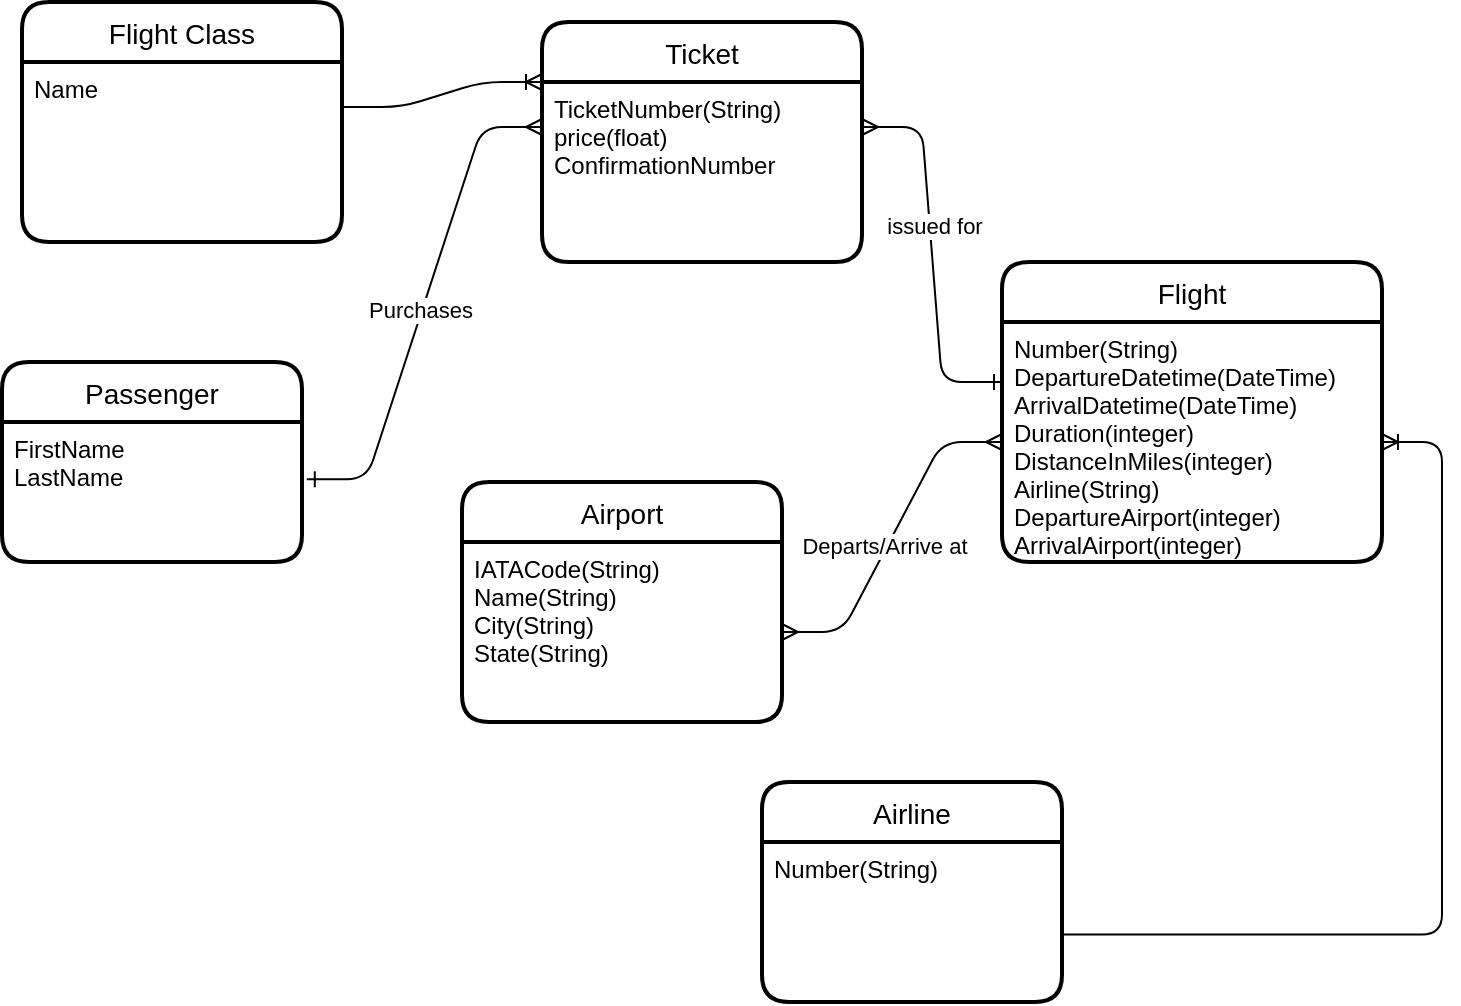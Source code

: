 <mxfile version="13.3.5" type="github"><diagram id="fmicv64Waa0_CLUMgpLy" name="Page-1"><mxGraphModel dx="1351" dy="981" grid="1" gridSize="10" guides="1" tooltips="1" connect="1" arrows="1" fold="1" page="1" pageScale="1" pageWidth="827" pageHeight="1169" math="0" shadow="0"><root><mxCell id="0"/><mxCell id="1" parent="0"/><mxCell id="OmshSU1CjE6N8JBvB5iM-14" value="" style="edgeStyle=entityRelationEdgeStyle;fontSize=12;html=1;endArrow=ERmany;startArrow=ERmany;" edge="1" parent="1" source="OmshSU1CjE6N8JBvB5iM-3" target="OmshSU1CjE6N8JBvB5iM-11"><mxGeometry width="100" height="100" relative="1" as="geometry"><mxPoint x="650" y="565" as="sourcePoint"/><mxPoint x="610" y="845" as="targetPoint"/></mxGeometry></mxCell><mxCell id="OmshSU1CjE6N8JBvB5iM-15" value="Departs/Arrive at" style="edgeLabel;html=1;align=center;verticalAlign=middle;resizable=0;points=[];" vertex="1" connectable="0" parent="OmshSU1CjE6N8JBvB5iM-14"><mxGeometry x="0.07" y="-2" relative="1" as="geometry"><mxPoint as="offset"/></mxGeometry></mxCell><mxCell id="OmshSU1CjE6N8JBvB5iM-23" value="" style="edgeStyle=entityRelationEdgeStyle;fontSize=12;html=1;endArrow=ERmany;startArrow=ERone;exitX=1.016;exitY=0.409;exitDx=0;exitDy=0;exitPerimeter=0;entryX=0;entryY=0.25;entryDx=0;entryDy=0;startFill=0;" edge="1" parent="1" source="OmshSU1CjE6N8JBvB5iM-5" target="OmshSU1CjE6N8JBvB5iM-18"><mxGeometry width="100" height="100" relative="1" as="geometry"><mxPoint x="230" y="470" as="sourcePoint"/><mxPoint x="330" y="370" as="targetPoint"/></mxGeometry></mxCell><mxCell id="OmshSU1CjE6N8JBvB5iM-24" value="Purchases" style="edgeLabel;html=1;align=center;verticalAlign=middle;resizable=0;points=[];" vertex="1" connectable="0" parent="OmshSU1CjE6N8JBvB5iM-23"><mxGeometry x="-0.031" y="1" relative="1" as="geometry"><mxPoint as="offset"/></mxGeometry></mxCell><mxCell id="OmshSU1CjE6N8JBvB5iM-25" value="" style="edgeStyle=entityRelationEdgeStyle;fontSize=12;html=1;endArrow=ERone;startArrow=ERmany;exitX=1;exitY=0.25;exitDx=0;exitDy=0;entryX=0;entryY=0.25;entryDx=0;entryDy=0;endFill=0;" edge="1" parent="1" source="OmshSU1CjE6N8JBvB5iM-18" target="OmshSU1CjE6N8JBvB5iM-3"><mxGeometry width="100" height="100" relative="1" as="geometry"><mxPoint x="470" y="490" as="sourcePoint"/><mxPoint x="570" y="390" as="targetPoint"/></mxGeometry></mxCell><mxCell id="OmshSU1CjE6N8JBvB5iM-26" value="issued for" style="edgeLabel;html=1;align=center;verticalAlign=middle;resizable=0;points=[];" vertex="1" connectable="0" parent="OmshSU1CjE6N8JBvB5iM-25"><mxGeometry x="-0.161" y="2" relative="1" as="geometry"><mxPoint y="1" as="offset"/></mxGeometry></mxCell><mxCell id="OmshSU1CjE6N8JBvB5iM-34" value="" style="edgeStyle=entityRelationEdgeStyle;fontSize=12;html=1;endArrow=ERoneToMany;exitX=1;exitY=0.578;exitDx=0;exitDy=0;exitPerimeter=0;" edge="1" parent="1" source="OmshSU1CjE6N8JBvB5iM-29" target="OmshSU1CjE6N8JBvB5iM-3"><mxGeometry width="100" height="100" relative="1" as="geometry"><mxPoint x="660" y="650" as="sourcePoint"/><mxPoint x="820" y="530" as="targetPoint"/></mxGeometry></mxCell><mxCell id="OmshSU1CjE6N8JBvB5iM-37" value="" style="edgeStyle=entityRelationEdgeStyle;fontSize=12;html=1;endArrow=ERoneToMany;entryX=0;entryY=0.25;entryDx=0;entryDy=0;exitX=1;exitY=0.25;exitDx=0;exitDy=0;" edge="1" parent="1" source="OmshSU1CjE6N8JBvB5iM-36" target="OmshSU1CjE6N8JBvB5iM-17"><mxGeometry width="100" height="100" relative="1" as="geometry"><mxPoint x="210" y="330" as="sourcePoint"/><mxPoint x="310" y="230" as="targetPoint"/></mxGeometry></mxCell><mxCell id="OmshSU1CjE6N8JBvB5iM-17" value="Ticket" style="swimlane;childLayout=stackLayout;horizontal=1;startSize=30;horizontalStack=0;rounded=1;fontSize=14;fontStyle=0;strokeWidth=2;resizeParent=0;resizeLast=1;shadow=0;dashed=0;align=center;" vertex="1" parent="1"><mxGeometry x="330" y="310" width="160" height="120" as="geometry"/></mxCell><mxCell id="OmshSU1CjE6N8JBvB5iM-18" value="TicketNumber(String)&#xa;price(float)&#xa;ConfirmationNumber" style="align=left;strokeColor=none;fillColor=none;spacingLeft=4;fontSize=12;verticalAlign=top;resizable=0;rotatable=0;part=1;" vertex="1" parent="OmshSU1CjE6N8JBvB5iM-17"><mxGeometry y="30" width="160" height="90" as="geometry"/></mxCell><mxCell id="OmshSU1CjE6N8JBvB5iM-35" value="Flight Class" style="swimlane;childLayout=stackLayout;horizontal=1;startSize=30;horizontalStack=0;rounded=1;fontSize=14;fontStyle=0;strokeWidth=2;resizeParent=0;resizeLast=1;shadow=0;dashed=0;align=center;" vertex="1" parent="1"><mxGeometry x="70" y="300" width="160" height="120" as="geometry"/></mxCell><mxCell id="OmshSU1CjE6N8JBvB5iM-36" value="Name" style="align=left;strokeColor=none;fillColor=none;spacingLeft=4;fontSize=12;verticalAlign=top;resizable=0;rotatable=0;part=1;" vertex="1" parent="OmshSU1CjE6N8JBvB5iM-35"><mxGeometry y="30" width="160" height="90" as="geometry"/></mxCell><mxCell id="OmshSU1CjE6N8JBvB5iM-4" value="Passenger" style="swimlane;childLayout=stackLayout;horizontal=1;startSize=30;horizontalStack=0;rounded=1;fontSize=14;fontStyle=0;strokeWidth=2;resizeParent=0;resizeLast=1;shadow=0;dashed=0;align=center;" vertex="1" parent="1"><mxGeometry x="60" y="480" width="150" height="100" as="geometry"/></mxCell><mxCell id="OmshSU1CjE6N8JBvB5iM-5" value="FirstName&#xa;LastName" style="align=left;strokeColor=none;fillColor=none;spacingLeft=4;fontSize=12;verticalAlign=top;resizable=0;rotatable=0;part=1;" vertex="1" parent="OmshSU1CjE6N8JBvB5iM-4"><mxGeometry y="30" width="150" height="70" as="geometry"/></mxCell><mxCell id="OmshSU1CjE6N8JBvB5iM-2" value="Flight" style="swimlane;childLayout=stackLayout;horizontal=1;startSize=30;horizontalStack=0;rounded=1;fontSize=14;fontStyle=0;strokeWidth=2;resizeParent=0;resizeLast=1;shadow=0;dashed=0;align=center;" vertex="1" parent="1"><mxGeometry x="560" y="430" width="190" height="150" as="geometry"/></mxCell><mxCell id="OmshSU1CjE6N8JBvB5iM-3" value="Number(String)&#xa;DepartureDatetime(DateTime)&#xa;ArrivalDatetime(DateTime)&#xa;Duration(integer)&#xa;DistanceInMiles(integer)&#xa;Airline(String)&#xa;DepartureAirport(integer)&#xa;ArrivalAirport(integer)&#xa;" style="align=left;strokeColor=none;fillColor=none;spacingLeft=4;fontSize=12;verticalAlign=top;resizable=0;rotatable=0;part=1;" vertex="1" parent="OmshSU1CjE6N8JBvB5iM-2"><mxGeometry y="30" width="190" height="120" as="geometry"/></mxCell><mxCell id="OmshSU1CjE6N8JBvB5iM-10" value="Airport" style="swimlane;childLayout=stackLayout;horizontal=1;startSize=30;horizontalStack=0;rounded=1;fontSize=14;fontStyle=0;strokeWidth=2;resizeParent=0;resizeLast=1;shadow=0;dashed=0;align=center;" vertex="1" parent="1"><mxGeometry x="290" y="540" width="160" height="120" as="geometry"/></mxCell><mxCell id="OmshSU1CjE6N8JBvB5iM-11" value="IATACode(String)&#xa;Name(String)&#xa;City(String)&#xa;State(String)" style="align=left;strokeColor=none;fillColor=none;spacingLeft=4;fontSize=12;verticalAlign=top;resizable=0;rotatable=0;part=1;" vertex="1" parent="OmshSU1CjE6N8JBvB5iM-10"><mxGeometry y="30" width="160" height="90" as="geometry"/></mxCell><mxCell id="OmshSU1CjE6N8JBvB5iM-28" value="Airline" style="swimlane;childLayout=stackLayout;horizontal=1;startSize=30;horizontalStack=0;rounded=1;fontSize=14;fontStyle=0;strokeWidth=2;resizeParent=0;resizeLast=1;shadow=0;dashed=0;align=center;" vertex="1" parent="1"><mxGeometry x="440" y="690" width="150" height="110" as="geometry"/></mxCell><mxCell id="OmshSU1CjE6N8JBvB5iM-29" value="Number(String)" style="align=left;strokeColor=none;fillColor=none;spacingLeft=4;fontSize=12;verticalAlign=top;resizable=0;rotatable=0;part=1;" vertex="1" parent="OmshSU1CjE6N8JBvB5iM-28"><mxGeometry y="30" width="150" height="80" as="geometry"/></mxCell></root></mxGraphModel></diagram></mxfile>